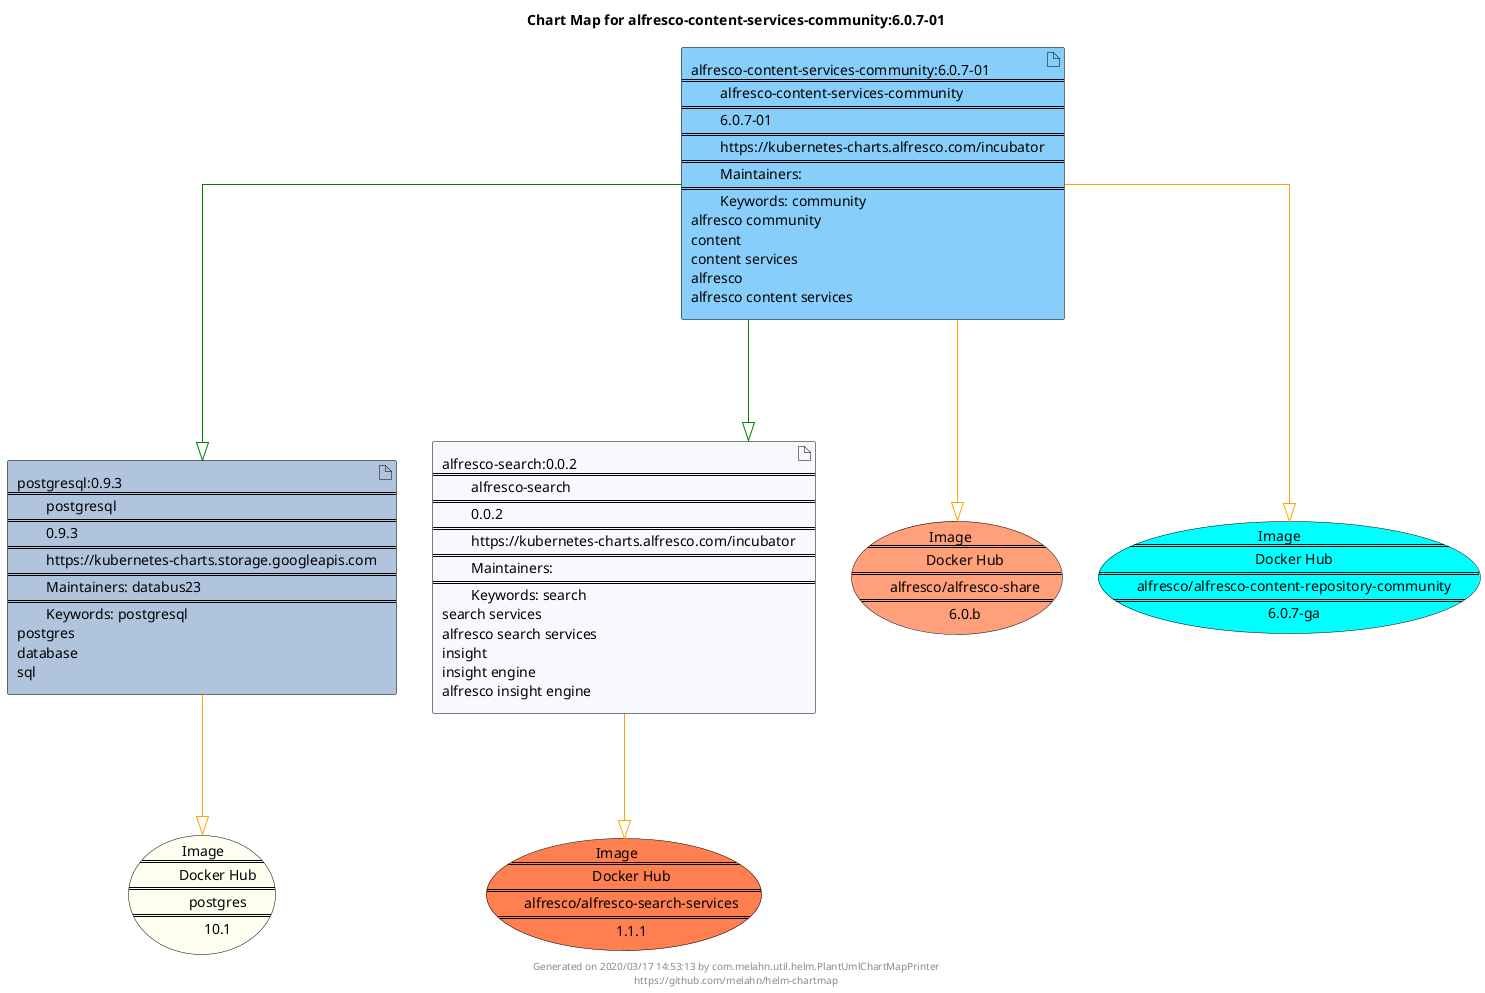 @startuml
skinparam linetype ortho
skinparam backgroundColor white
skinparam usecaseBorderColor black
skinparam usecaseArrowColor LightSlateGray
skinparam artifactBorderColor black
skinparam artifactArrowColor LightSlateGray

title Chart Map for alfresco-content-services-community:6.0.7-01

'There are 3 referenced Helm Charts
artifact "postgresql:0.9.3\n====\n\tpostgresql\n====\n\t0.9.3\n====\n\thttps://kubernetes-charts.storage.googleapis.com\n====\n\tMaintainers: databus23\n====\n\tKeywords: postgresql\npostgres\ndatabase\nsql" as postgresql_0_9_3 #LightSteelBlue
artifact "alfresco-search:0.0.2\n====\n\talfresco-search\n====\n\t0.0.2\n====\n\thttps://kubernetes-charts.alfresco.com/incubator\n====\n\tMaintainers: \n====\n\tKeywords: search\nsearch services\nalfresco search services\ninsight\ninsight engine\nalfresco insight engine" as alfresco_search_0_0_2 #GhostWhite
artifact "alfresco-content-services-community:6.0.7-01\n====\n\talfresco-content-services-community\n====\n\t6.0.7-01\n====\n\thttps://kubernetes-charts.alfresco.com/incubator\n====\n\tMaintainers: \n====\n\tKeywords: community\nalfresco community\ncontent\ncontent services\nalfresco\nalfresco content services" as alfresco_content_services_community_6_0_7_01 #LightSkyBlue

'There are 4 referenced Docker Images
usecase "Image\n====\n\tDocker Hub\n====\n\talfresco/alfresco-share\n====\n\t6.0.b" as alfresco_alfresco_share_6_0_b #LightSalmon
usecase "Image\n====\n\tDocker Hub\n====\n\tpostgres\n====\n\t10.1" as postgres_10_1 #Ivory
usecase "Image\n====\n\tDocker Hub\n====\n\talfresco/alfresco-search-services\n====\n\t1.1.1" as alfresco_alfresco_search_services_1_1_1 #Coral
usecase "Image\n====\n\tDocker Hub\n====\n\talfresco/alfresco-content-repository-community\n====\n\t6.0.7-ga" as alfresco_alfresco_content_repository_community_6_0_7_ga #Aqua

'Chart Dependencies
alfresco_content_services_community_6_0_7_01--[#green]-|>postgresql_0_9_3
alfresco_content_services_community_6_0_7_01--[#green]-|>alfresco_search_0_0_2
postgresql_0_9_3--[#orange]-|>postgres_10_1
alfresco_search_0_0_2--[#orange]-|>alfresco_alfresco_search_services_1_1_1
alfresco_content_services_community_6_0_7_01--[#orange]-|>alfresco_alfresco_content_repository_community_6_0_7_ga
alfresco_content_services_community_6_0_7_01--[#orange]-|>alfresco_alfresco_share_6_0_b

center footer Generated on 2020/03/17 14:53:13 by com.melahn.util.helm.PlantUmlChartMapPrinter\nhttps://github.com/melahn/helm-chartmap
@enduml
